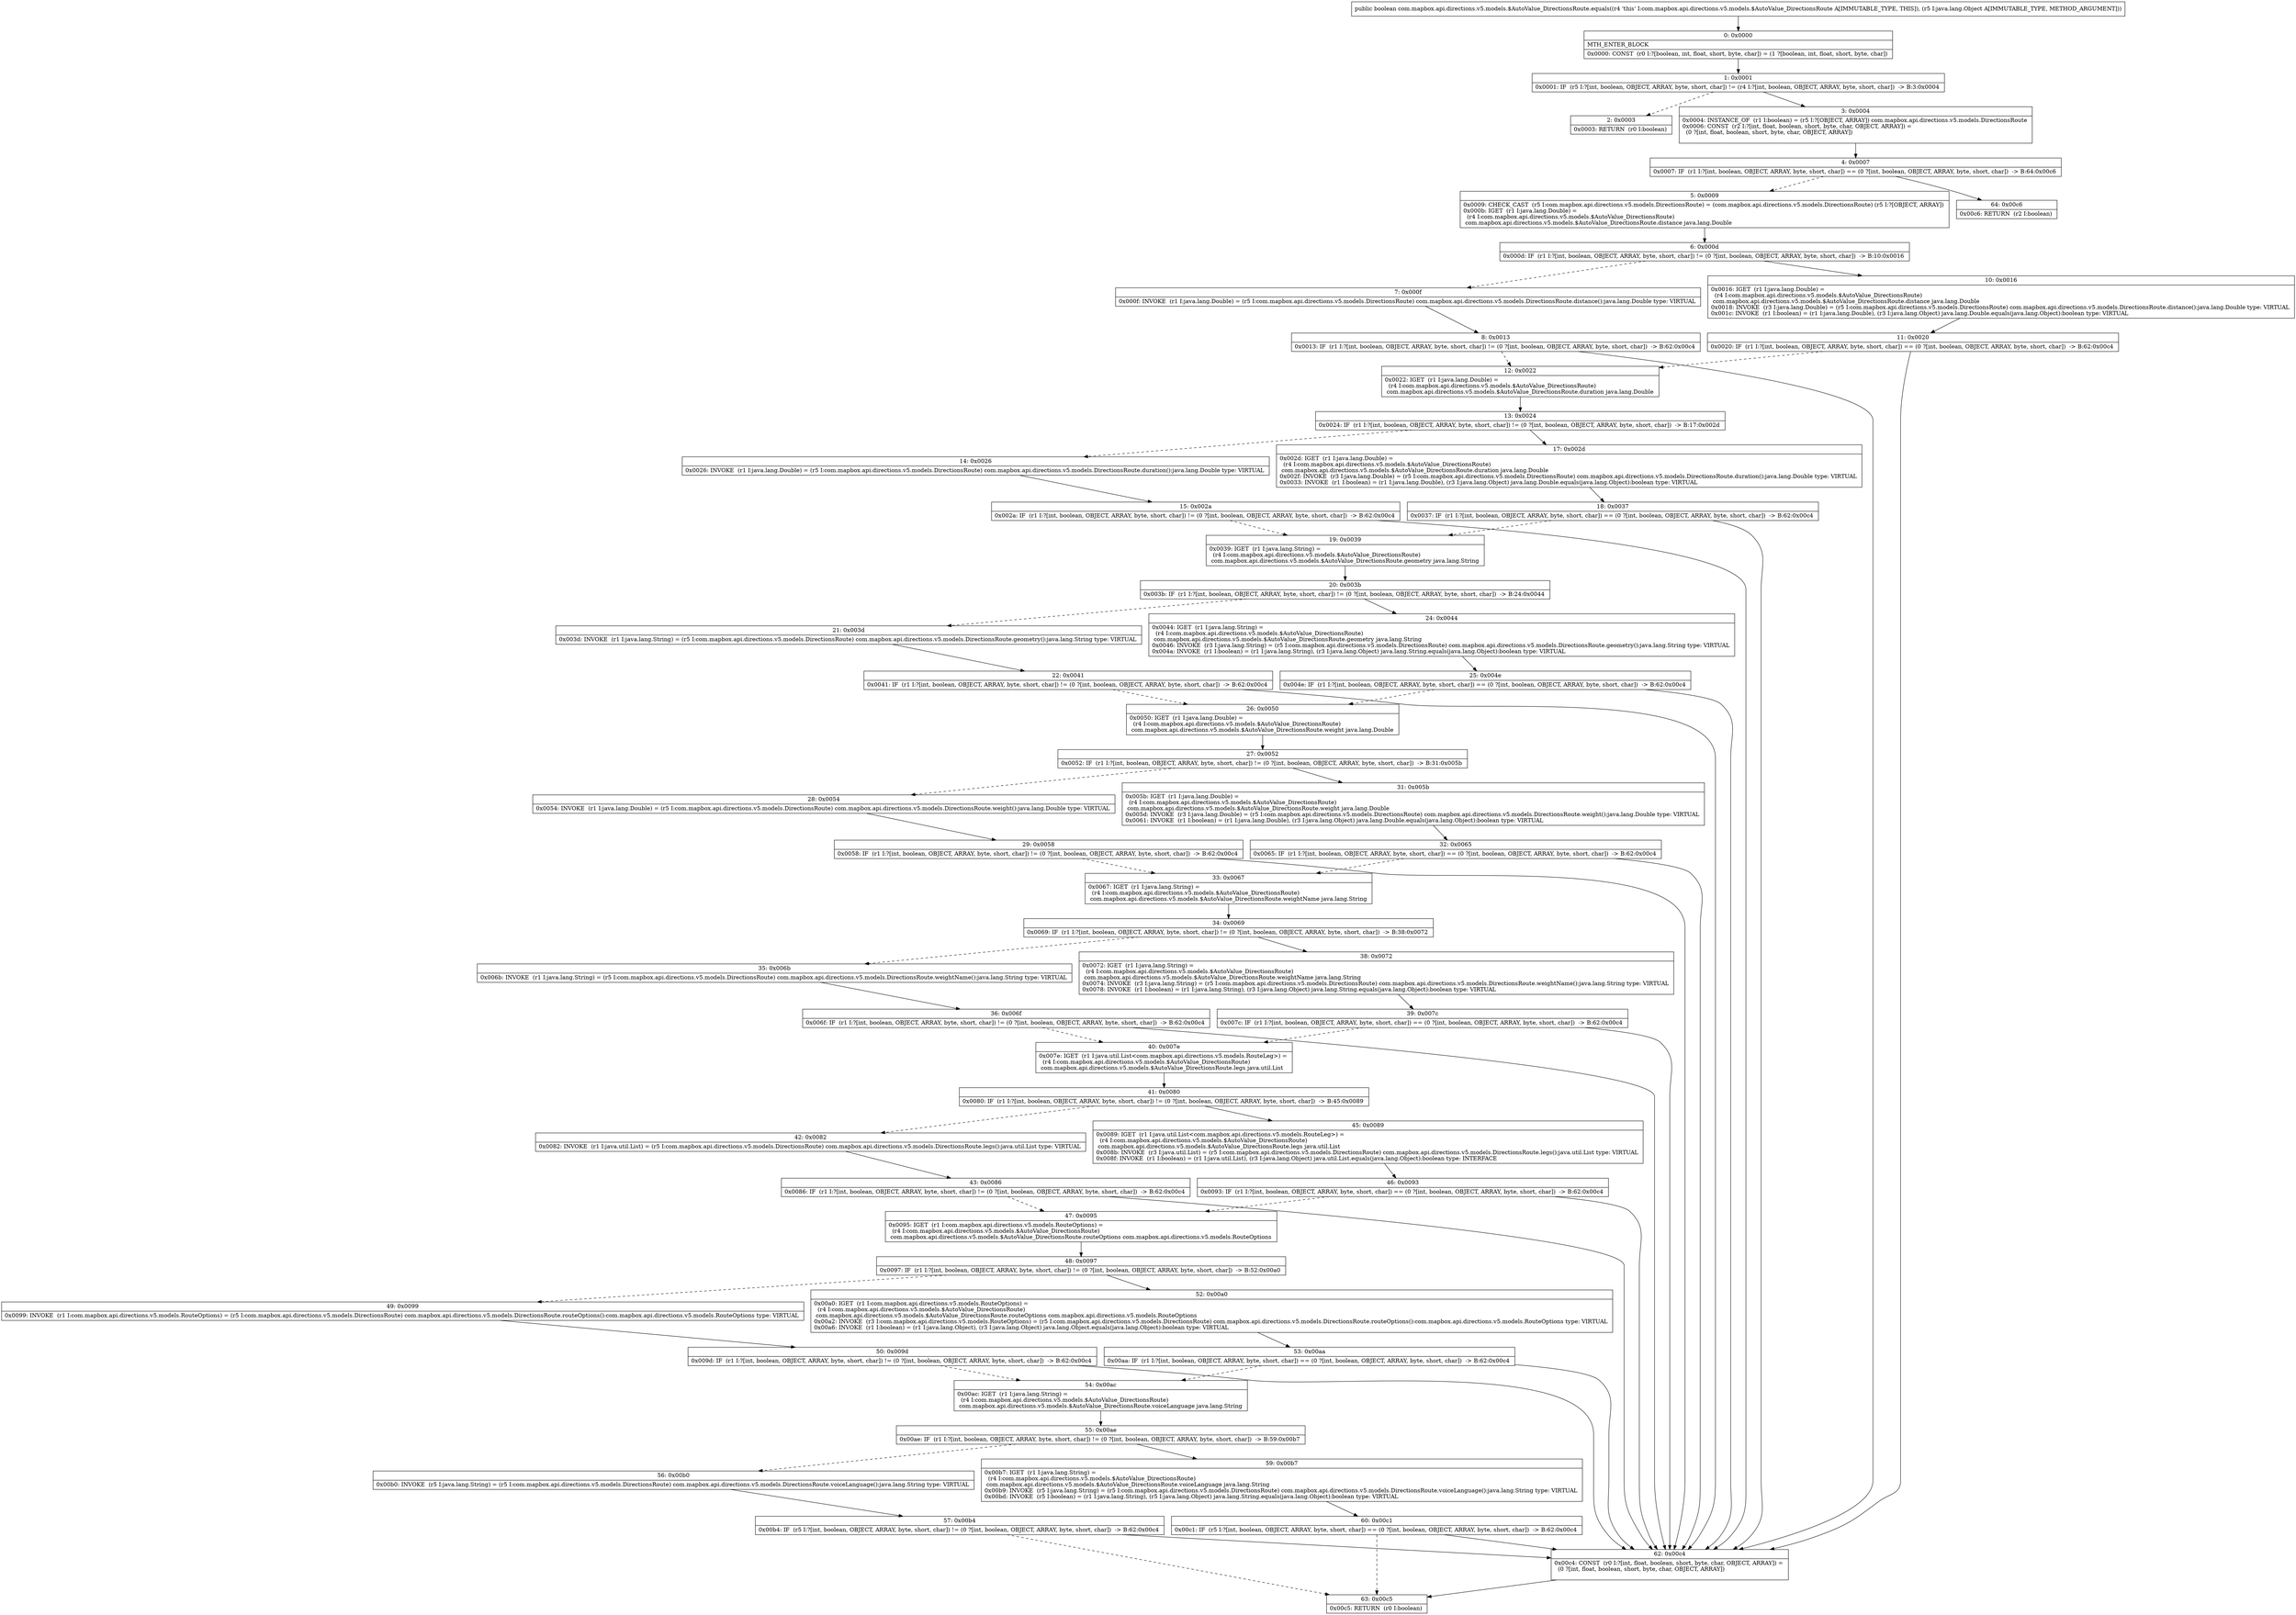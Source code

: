 digraph "CFG forcom.mapbox.api.directions.v5.models.$AutoValue_DirectionsRoute.equals(Ljava\/lang\/Object;)Z" {
Node_0 [shape=record,label="{0\:\ 0x0000|MTH_ENTER_BLOCK\l|0x0000: CONST  (r0 I:?[boolean, int, float, short, byte, char]) = (1 ?[boolean, int, float, short, byte, char]) \l}"];
Node_1 [shape=record,label="{1\:\ 0x0001|0x0001: IF  (r5 I:?[int, boolean, OBJECT, ARRAY, byte, short, char]) != (r4 I:?[int, boolean, OBJECT, ARRAY, byte, short, char])  \-\> B:3:0x0004 \l}"];
Node_2 [shape=record,label="{2\:\ 0x0003|0x0003: RETURN  (r0 I:boolean) \l}"];
Node_3 [shape=record,label="{3\:\ 0x0004|0x0004: INSTANCE_OF  (r1 I:boolean) = (r5 I:?[OBJECT, ARRAY]) com.mapbox.api.directions.v5.models.DirectionsRoute \l0x0006: CONST  (r2 I:?[int, float, boolean, short, byte, char, OBJECT, ARRAY]) = \l  (0 ?[int, float, boolean, short, byte, char, OBJECT, ARRAY])\l \l}"];
Node_4 [shape=record,label="{4\:\ 0x0007|0x0007: IF  (r1 I:?[int, boolean, OBJECT, ARRAY, byte, short, char]) == (0 ?[int, boolean, OBJECT, ARRAY, byte, short, char])  \-\> B:64:0x00c6 \l}"];
Node_5 [shape=record,label="{5\:\ 0x0009|0x0009: CHECK_CAST  (r5 I:com.mapbox.api.directions.v5.models.DirectionsRoute) = (com.mapbox.api.directions.v5.models.DirectionsRoute) (r5 I:?[OBJECT, ARRAY]) \l0x000b: IGET  (r1 I:java.lang.Double) = \l  (r4 I:com.mapbox.api.directions.v5.models.$AutoValue_DirectionsRoute)\l com.mapbox.api.directions.v5.models.$AutoValue_DirectionsRoute.distance java.lang.Double \l}"];
Node_6 [shape=record,label="{6\:\ 0x000d|0x000d: IF  (r1 I:?[int, boolean, OBJECT, ARRAY, byte, short, char]) != (0 ?[int, boolean, OBJECT, ARRAY, byte, short, char])  \-\> B:10:0x0016 \l}"];
Node_7 [shape=record,label="{7\:\ 0x000f|0x000f: INVOKE  (r1 I:java.lang.Double) = (r5 I:com.mapbox.api.directions.v5.models.DirectionsRoute) com.mapbox.api.directions.v5.models.DirectionsRoute.distance():java.lang.Double type: VIRTUAL \l}"];
Node_8 [shape=record,label="{8\:\ 0x0013|0x0013: IF  (r1 I:?[int, boolean, OBJECT, ARRAY, byte, short, char]) != (0 ?[int, boolean, OBJECT, ARRAY, byte, short, char])  \-\> B:62:0x00c4 \l}"];
Node_10 [shape=record,label="{10\:\ 0x0016|0x0016: IGET  (r1 I:java.lang.Double) = \l  (r4 I:com.mapbox.api.directions.v5.models.$AutoValue_DirectionsRoute)\l com.mapbox.api.directions.v5.models.$AutoValue_DirectionsRoute.distance java.lang.Double \l0x0018: INVOKE  (r3 I:java.lang.Double) = (r5 I:com.mapbox.api.directions.v5.models.DirectionsRoute) com.mapbox.api.directions.v5.models.DirectionsRoute.distance():java.lang.Double type: VIRTUAL \l0x001c: INVOKE  (r1 I:boolean) = (r1 I:java.lang.Double), (r3 I:java.lang.Object) java.lang.Double.equals(java.lang.Object):boolean type: VIRTUAL \l}"];
Node_11 [shape=record,label="{11\:\ 0x0020|0x0020: IF  (r1 I:?[int, boolean, OBJECT, ARRAY, byte, short, char]) == (0 ?[int, boolean, OBJECT, ARRAY, byte, short, char])  \-\> B:62:0x00c4 \l}"];
Node_12 [shape=record,label="{12\:\ 0x0022|0x0022: IGET  (r1 I:java.lang.Double) = \l  (r4 I:com.mapbox.api.directions.v5.models.$AutoValue_DirectionsRoute)\l com.mapbox.api.directions.v5.models.$AutoValue_DirectionsRoute.duration java.lang.Double \l}"];
Node_13 [shape=record,label="{13\:\ 0x0024|0x0024: IF  (r1 I:?[int, boolean, OBJECT, ARRAY, byte, short, char]) != (0 ?[int, boolean, OBJECT, ARRAY, byte, short, char])  \-\> B:17:0x002d \l}"];
Node_14 [shape=record,label="{14\:\ 0x0026|0x0026: INVOKE  (r1 I:java.lang.Double) = (r5 I:com.mapbox.api.directions.v5.models.DirectionsRoute) com.mapbox.api.directions.v5.models.DirectionsRoute.duration():java.lang.Double type: VIRTUAL \l}"];
Node_15 [shape=record,label="{15\:\ 0x002a|0x002a: IF  (r1 I:?[int, boolean, OBJECT, ARRAY, byte, short, char]) != (0 ?[int, boolean, OBJECT, ARRAY, byte, short, char])  \-\> B:62:0x00c4 \l}"];
Node_17 [shape=record,label="{17\:\ 0x002d|0x002d: IGET  (r1 I:java.lang.Double) = \l  (r4 I:com.mapbox.api.directions.v5.models.$AutoValue_DirectionsRoute)\l com.mapbox.api.directions.v5.models.$AutoValue_DirectionsRoute.duration java.lang.Double \l0x002f: INVOKE  (r3 I:java.lang.Double) = (r5 I:com.mapbox.api.directions.v5.models.DirectionsRoute) com.mapbox.api.directions.v5.models.DirectionsRoute.duration():java.lang.Double type: VIRTUAL \l0x0033: INVOKE  (r1 I:boolean) = (r1 I:java.lang.Double), (r3 I:java.lang.Object) java.lang.Double.equals(java.lang.Object):boolean type: VIRTUAL \l}"];
Node_18 [shape=record,label="{18\:\ 0x0037|0x0037: IF  (r1 I:?[int, boolean, OBJECT, ARRAY, byte, short, char]) == (0 ?[int, boolean, OBJECT, ARRAY, byte, short, char])  \-\> B:62:0x00c4 \l}"];
Node_19 [shape=record,label="{19\:\ 0x0039|0x0039: IGET  (r1 I:java.lang.String) = \l  (r4 I:com.mapbox.api.directions.v5.models.$AutoValue_DirectionsRoute)\l com.mapbox.api.directions.v5.models.$AutoValue_DirectionsRoute.geometry java.lang.String \l}"];
Node_20 [shape=record,label="{20\:\ 0x003b|0x003b: IF  (r1 I:?[int, boolean, OBJECT, ARRAY, byte, short, char]) != (0 ?[int, boolean, OBJECT, ARRAY, byte, short, char])  \-\> B:24:0x0044 \l}"];
Node_21 [shape=record,label="{21\:\ 0x003d|0x003d: INVOKE  (r1 I:java.lang.String) = (r5 I:com.mapbox.api.directions.v5.models.DirectionsRoute) com.mapbox.api.directions.v5.models.DirectionsRoute.geometry():java.lang.String type: VIRTUAL \l}"];
Node_22 [shape=record,label="{22\:\ 0x0041|0x0041: IF  (r1 I:?[int, boolean, OBJECT, ARRAY, byte, short, char]) != (0 ?[int, boolean, OBJECT, ARRAY, byte, short, char])  \-\> B:62:0x00c4 \l}"];
Node_24 [shape=record,label="{24\:\ 0x0044|0x0044: IGET  (r1 I:java.lang.String) = \l  (r4 I:com.mapbox.api.directions.v5.models.$AutoValue_DirectionsRoute)\l com.mapbox.api.directions.v5.models.$AutoValue_DirectionsRoute.geometry java.lang.String \l0x0046: INVOKE  (r3 I:java.lang.String) = (r5 I:com.mapbox.api.directions.v5.models.DirectionsRoute) com.mapbox.api.directions.v5.models.DirectionsRoute.geometry():java.lang.String type: VIRTUAL \l0x004a: INVOKE  (r1 I:boolean) = (r1 I:java.lang.String), (r3 I:java.lang.Object) java.lang.String.equals(java.lang.Object):boolean type: VIRTUAL \l}"];
Node_25 [shape=record,label="{25\:\ 0x004e|0x004e: IF  (r1 I:?[int, boolean, OBJECT, ARRAY, byte, short, char]) == (0 ?[int, boolean, OBJECT, ARRAY, byte, short, char])  \-\> B:62:0x00c4 \l}"];
Node_26 [shape=record,label="{26\:\ 0x0050|0x0050: IGET  (r1 I:java.lang.Double) = \l  (r4 I:com.mapbox.api.directions.v5.models.$AutoValue_DirectionsRoute)\l com.mapbox.api.directions.v5.models.$AutoValue_DirectionsRoute.weight java.lang.Double \l}"];
Node_27 [shape=record,label="{27\:\ 0x0052|0x0052: IF  (r1 I:?[int, boolean, OBJECT, ARRAY, byte, short, char]) != (0 ?[int, boolean, OBJECT, ARRAY, byte, short, char])  \-\> B:31:0x005b \l}"];
Node_28 [shape=record,label="{28\:\ 0x0054|0x0054: INVOKE  (r1 I:java.lang.Double) = (r5 I:com.mapbox.api.directions.v5.models.DirectionsRoute) com.mapbox.api.directions.v5.models.DirectionsRoute.weight():java.lang.Double type: VIRTUAL \l}"];
Node_29 [shape=record,label="{29\:\ 0x0058|0x0058: IF  (r1 I:?[int, boolean, OBJECT, ARRAY, byte, short, char]) != (0 ?[int, boolean, OBJECT, ARRAY, byte, short, char])  \-\> B:62:0x00c4 \l}"];
Node_31 [shape=record,label="{31\:\ 0x005b|0x005b: IGET  (r1 I:java.lang.Double) = \l  (r4 I:com.mapbox.api.directions.v5.models.$AutoValue_DirectionsRoute)\l com.mapbox.api.directions.v5.models.$AutoValue_DirectionsRoute.weight java.lang.Double \l0x005d: INVOKE  (r3 I:java.lang.Double) = (r5 I:com.mapbox.api.directions.v5.models.DirectionsRoute) com.mapbox.api.directions.v5.models.DirectionsRoute.weight():java.lang.Double type: VIRTUAL \l0x0061: INVOKE  (r1 I:boolean) = (r1 I:java.lang.Double), (r3 I:java.lang.Object) java.lang.Double.equals(java.lang.Object):boolean type: VIRTUAL \l}"];
Node_32 [shape=record,label="{32\:\ 0x0065|0x0065: IF  (r1 I:?[int, boolean, OBJECT, ARRAY, byte, short, char]) == (0 ?[int, boolean, OBJECT, ARRAY, byte, short, char])  \-\> B:62:0x00c4 \l}"];
Node_33 [shape=record,label="{33\:\ 0x0067|0x0067: IGET  (r1 I:java.lang.String) = \l  (r4 I:com.mapbox.api.directions.v5.models.$AutoValue_DirectionsRoute)\l com.mapbox.api.directions.v5.models.$AutoValue_DirectionsRoute.weightName java.lang.String \l}"];
Node_34 [shape=record,label="{34\:\ 0x0069|0x0069: IF  (r1 I:?[int, boolean, OBJECT, ARRAY, byte, short, char]) != (0 ?[int, boolean, OBJECT, ARRAY, byte, short, char])  \-\> B:38:0x0072 \l}"];
Node_35 [shape=record,label="{35\:\ 0x006b|0x006b: INVOKE  (r1 I:java.lang.String) = (r5 I:com.mapbox.api.directions.v5.models.DirectionsRoute) com.mapbox.api.directions.v5.models.DirectionsRoute.weightName():java.lang.String type: VIRTUAL \l}"];
Node_36 [shape=record,label="{36\:\ 0x006f|0x006f: IF  (r1 I:?[int, boolean, OBJECT, ARRAY, byte, short, char]) != (0 ?[int, boolean, OBJECT, ARRAY, byte, short, char])  \-\> B:62:0x00c4 \l}"];
Node_38 [shape=record,label="{38\:\ 0x0072|0x0072: IGET  (r1 I:java.lang.String) = \l  (r4 I:com.mapbox.api.directions.v5.models.$AutoValue_DirectionsRoute)\l com.mapbox.api.directions.v5.models.$AutoValue_DirectionsRoute.weightName java.lang.String \l0x0074: INVOKE  (r3 I:java.lang.String) = (r5 I:com.mapbox.api.directions.v5.models.DirectionsRoute) com.mapbox.api.directions.v5.models.DirectionsRoute.weightName():java.lang.String type: VIRTUAL \l0x0078: INVOKE  (r1 I:boolean) = (r1 I:java.lang.String), (r3 I:java.lang.Object) java.lang.String.equals(java.lang.Object):boolean type: VIRTUAL \l}"];
Node_39 [shape=record,label="{39\:\ 0x007c|0x007c: IF  (r1 I:?[int, boolean, OBJECT, ARRAY, byte, short, char]) == (0 ?[int, boolean, OBJECT, ARRAY, byte, short, char])  \-\> B:62:0x00c4 \l}"];
Node_40 [shape=record,label="{40\:\ 0x007e|0x007e: IGET  (r1 I:java.util.List\<com.mapbox.api.directions.v5.models.RouteLeg\>) = \l  (r4 I:com.mapbox.api.directions.v5.models.$AutoValue_DirectionsRoute)\l com.mapbox.api.directions.v5.models.$AutoValue_DirectionsRoute.legs java.util.List \l}"];
Node_41 [shape=record,label="{41\:\ 0x0080|0x0080: IF  (r1 I:?[int, boolean, OBJECT, ARRAY, byte, short, char]) != (0 ?[int, boolean, OBJECT, ARRAY, byte, short, char])  \-\> B:45:0x0089 \l}"];
Node_42 [shape=record,label="{42\:\ 0x0082|0x0082: INVOKE  (r1 I:java.util.List) = (r5 I:com.mapbox.api.directions.v5.models.DirectionsRoute) com.mapbox.api.directions.v5.models.DirectionsRoute.legs():java.util.List type: VIRTUAL \l}"];
Node_43 [shape=record,label="{43\:\ 0x0086|0x0086: IF  (r1 I:?[int, boolean, OBJECT, ARRAY, byte, short, char]) != (0 ?[int, boolean, OBJECT, ARRAY, byte, short, char])  \-\> B:62:0x00c4 \l}"];
Node_45 [shape=record,label="{45\:\ 0x0089|0x0089: IGET  (r1 I:java.util.List\<com.mapbox.api.directions.v5.models.RouteLeg\>) = \l  (r4 I:com.mapbox.api.directions.v5.models.$AutoValue_DirectionsRoute)\l com.mapbox.api.directions.v5.models.$AutoValue_DirectionsRoute.legs java.util.List \l0x008b: INVOKE  (r3 I:java.util.List) = (r5 I:com.mapbox.api.directions.v5.models.DirectionsRoute) com.mapbox.api.directions.v5.models.DirectionsRoute.legs():java.util.List type: VIRTUAL \l0x008f: INVOKE  (r1 I:boolean) = (r1 I:java.util.List), (r3 I:java.lang.Object) java.util.List.equals(java.lang.Object):boolean type: INTERFACE \l}"];
Node_46 [shape=record,label="{46\:\ 0x0093|0x0093: IF  (r1 I:?[int, boolean, OBJECT, ARRAY, byte, short, char]) == (0 ?[int, boolean, OBJECT, ARRAY, byte, short, char])  \-\> B:62:0x00c4 \l}"];
Node_47 [shape=record,label="{47\:\ 0x0095|0x0095: IGET  (r1 I:com.mapbox.api.directions.v5.models.RouteOptions) = \l  (r4 I:com.mapbox.api.directions.v5.models.$AutoValue_DirectionsRoute)\l com.mapbox.api.directions.v5.models.$AutoValue_DirectionsRoute.routeOptions com.mapbox.api.directions.v5.models.RouteOptions \l}"];
Node_48 [shape=record,label="{48\:\ 0x0097|0x0097: IF  (r1 I:?[int, boolean, OBJECT, ARRAY, byte, short, char]) != (0 ?[int, boolean, OBJECT, ARRAY, byte, short, char])  \-\> B:52:0x00a0 \l}"];
Node_49 [shape=record,label="{49\:\ 0x0099|0x0099: INVOKE  (r1 I:com.mapbox.api.directions.v5.models.RouteOptions) = (r5 I:com.mapbox.api.directions.v5.models.DirectionsRoute) com.mapbox.api.directions.v5.models.DirectionsRoute.routeOptions():com.mapbox.api.directions.v5.models.RouteOptions type: VIRTUAL \l}"];
Node_50 [shape=record,label="{50\:\ 0x009d|0x009d: IF  (r1 I:?[int, boolean, OBJECT, ARRAY, byte, short, char]) != (0 ?[int, boolean, OBJECT, ARRAY, byte, short, char])  \-\> B:62:0x00c4 \l}"];
Node_52 [shape=record,label="{52\:\ 0x00a0|0x00a0: IGET  (r1 I:com.mapbox.api.directions.v5.models.RouteOptions) = \l  (r4 I:com.mapbox.api.directions.v5.models.$AutoValue_DirectionsRoute)\l com.mapbox.api.directions.v5.models.$AutoValue_DirectionsRoute.routeOptions com.mapbox.api.directions.v5.models.RouteOptions \l0x00a2: INVOKE  (r3 I:com.mapbox.api.directions.v5.models.RouteOptions) = (r5 I:com.mapbox.api.directions.v5.models.DirectionsRoute) com.mapbox.api.directions.v5.models.DirectionsRoute.routeOptions():com.mapbox.api.directions.v5.models.RouteOptions type: VIRTUAL \l0x00a6: INVOKE  (r1 I:boolean) = (r1 I:java.lang.Object), (r3 I:java.lang.Object) java.lang.Object.equals(java.lang.Object):boolean type: VIRTUAL \l}"];
Node_53 [shape=record,label="{53\:\ 0x00aa|0x00aa: IF  (r1 I:?[int, boolean, OBJECT, ARRAY, byte, short, char]) == (0 ?[int, boolean, OBJECT, ARRAY, byte, short, char])  \-\> B:62:0x00c4 \l}"];
Node_54 [shape=record,label="{54\:\ 0x00ac|0x00ac: IGET  (r1 I:java.lang.String) = \l  (r4 I:com.mapbox.api.directions.v5.models.$AutoValue_DirectionsRoute)\l com.mapbox.api.directions.v5.models.$AutoValue_DirectionsRoute.voiceLanguage java.lang.String \l}"];
Node_55 [shape=record,label="{55\:\ 0x00ae|0x00ae: IF  (r1 I:?[int, boolean, OBJECT, ARRAY, byte, short, char]) != (0 ?[int, boolean, OBJECT, ARRAY, byte, short, char])  \-\> B:59:0x00b7 \l}"];
Node_56 [shape=record,label="{56\:\ 0x00b0|0x00b0: INVOKE  (r5 I:java.lang.String) = (r5 I:com.mapbox.api.directions.v5.models.DirectionsRoute) com.mapbox.api.directions.v5.models.DirectionsRoute.voiceLanguage():java.lang.String type: VIRTUAL \l}"];
Node_57 [shape=record,label="{57\:\ 0x00b4|0x00b4: IF  (r5 I:?[int, boolean, OBJECT, ARRAY, byte, short, char]) != (0 ?[int, boolean, OBJECT, ARRAY, byte, short, char])  \-\> B:62:0x00c4 \l}"];
Node_59 [shape=record,label="{59\:\ 0x00b7|0x00b7: IGET  (r1 I:java.lang.String) = \l  (r4 I:com.mapbox.api.directions.v5.models.$AutoValue_DirectionsRoute)\l com.mapbox.api.directions.v5.models.$AutoValue_DirectionsRoute.voiceLanguage java.lang.String \l0x00b9: INVOKE  (r5 I:java.lang.String) = (r5 I:com.mapbox.api.directions.v5.models.DirectionsRoute) com.mapbox.api.directions.v5.models.DirectionsRoute.voiceLanguage():java.lang.String type: VIRTUAL \l0x00bd: INVOKE  (r5 I:boolean) = (r1 I:java.lang.String), (r5 I:java.lang.Object) java.lang.String.equals(java.lang.Object):boolean type: VIRTUAL \l}"];
Node_60 [shape=record,label="{60\:\ 0x00c1|0x00c1: IF  (r5 I:?[int, boolean, OBJECT, ARRAY, byte, short, char]) == (0 ?[int, boolean, OBJECT, ARRAY, byte, short, char])  \-\> B:62:0x00c4 \l}"];
Node_62 [shape=record,label="{62\:\ 0x00c4|0x00c4: CONST  (r0 I:?[int, float, boolean, short, byte, char, OBJECT, ARRAY]) = \l  (0 ?[int, float, boolean, short, byte, char, OBJECT, ARRAY])\l \l}"];
Node_63 [shape=record,label="{63\:\ 0x00c5|0x00c5: RETURN  (r0 I:boolean) \l}"];
Node_64 [shape=record,label="{64\:\ 0x00c6|0x00c6: RETURN  (r2 I:boolean) \l}"];
MethodNode[shape=record,label="{public boolean com.mapbox.api.directions.v5.models.$AutoValue_DirectionsRoute.equals((r4 'this' I:com.mapbox.api.directions.v5.models.$AutoValue_DirectionsRoute A[IMMUTABLE_TYPE, THIS]), (r5 I:java.lang.Object A[IMMUTABLE_TYPE, METHOD_ARGUMENT])) }"];
MethodNode -> Node_0;
Node_0 -> Node_1;
Node_1 -> Node_2[style=dashed];
Node_1 -> Node_3;
Node_3 -> Node_4;
Node_4 -> Node_5[style=dashed];
Node_4 -> Node_64;
Node_5 -> Node_6;
Node_6 -> Node_7[style=dashed];
Node_6 -> Node_10;
Node_7 -> Node_8;
Node_8 -> Node_62;
Node_8 -> Node_12[style=dashed];
Node_10 -> Node_11;
Node_11 -> Node_12[style=dashed];
Node_11 -> Node_62;
Node_12 -> Node_13;
Node_13 -> Node_14[style=dashed];
Node_13 -> Node_17;
Node_14 -> Node_15;
Node_15 -> Node_62;
Node_15 -> Node_19[style=dashed];
Node_17 -> Node_18;
Node_18 -> Node_19[style=dashed];
Node_18 -> Node_62;
Node_19 -> Node_20;
Node_20 -> Node_21[style=dashed];
Node_20 -> Node_24;
Node_21 -> Node_22;
Node_22 -> Node_62;
Node_22 -> Node_26[style=dashed];
Node_24 -> Node_25;
Node_25 -> Node_26[style=dashed];
Node_25 -> Node_62;
Node_26 -> Node_27;
Node_27 -> Node_28[style=dashed];
Node_27 -> Node_31;
Node_28 -> Node_29;
Node_29 -> Node_62;
Node_29 -> Node_33[style=dashed];
Node_31 -> Node_32;
Node_32 -> Node_33[style=dashed];
Node_32 -> Node_62;
Node_33 -> Node_34;
Node_34 -> Node_35[style=dashed];
Node_34 -> Node_38;
Node_35 -> Node_36;
Node_36 -> Node_62;
Node_36 -> Node_40[style=dashed];
Node_38 -> Node_39;
Node_39 -> Node_40[style=dashed];
Node_39 -> Node_62;
Node_40 -> Node_41;
Node_41 -> Node_42[style=dashed];
Node_41 -> Node_45;
Node_42 -> Node_43;
Node_43 -> Node_62;
Node_43 -> Node_47[style=dashed];
Node_45 -> Node_46;
Node_46 -> Node_47[style=dashed];
Node_46 -> Node_62;
Node_47 -> Node_48;
Node_48 -> Node_49[style=dashed];
Node_48 -> Node_52;
Node_49 -> Node_50;
Node_50 -> Node_62;
Node_50 -> Node_54[style=dashed];
Node_52 -> Node_53;
Node_53 -> Node_54[style=dashed];
Node_53 -> Node_62;
Node_54 -> Node_55;
Node_55 -> Node_56[style=dashed];
Node_55 -> Node_59;
Node_56 -> Node_57;
Node_57 -> Node_62;
Node_57 -> Node_63[style=dashed];
Node_59 -> Node_60;
Node_60 -> Node_62;
Node_60 -> Node_63[style=dashed];
Node_62 -> Node_63;
}


